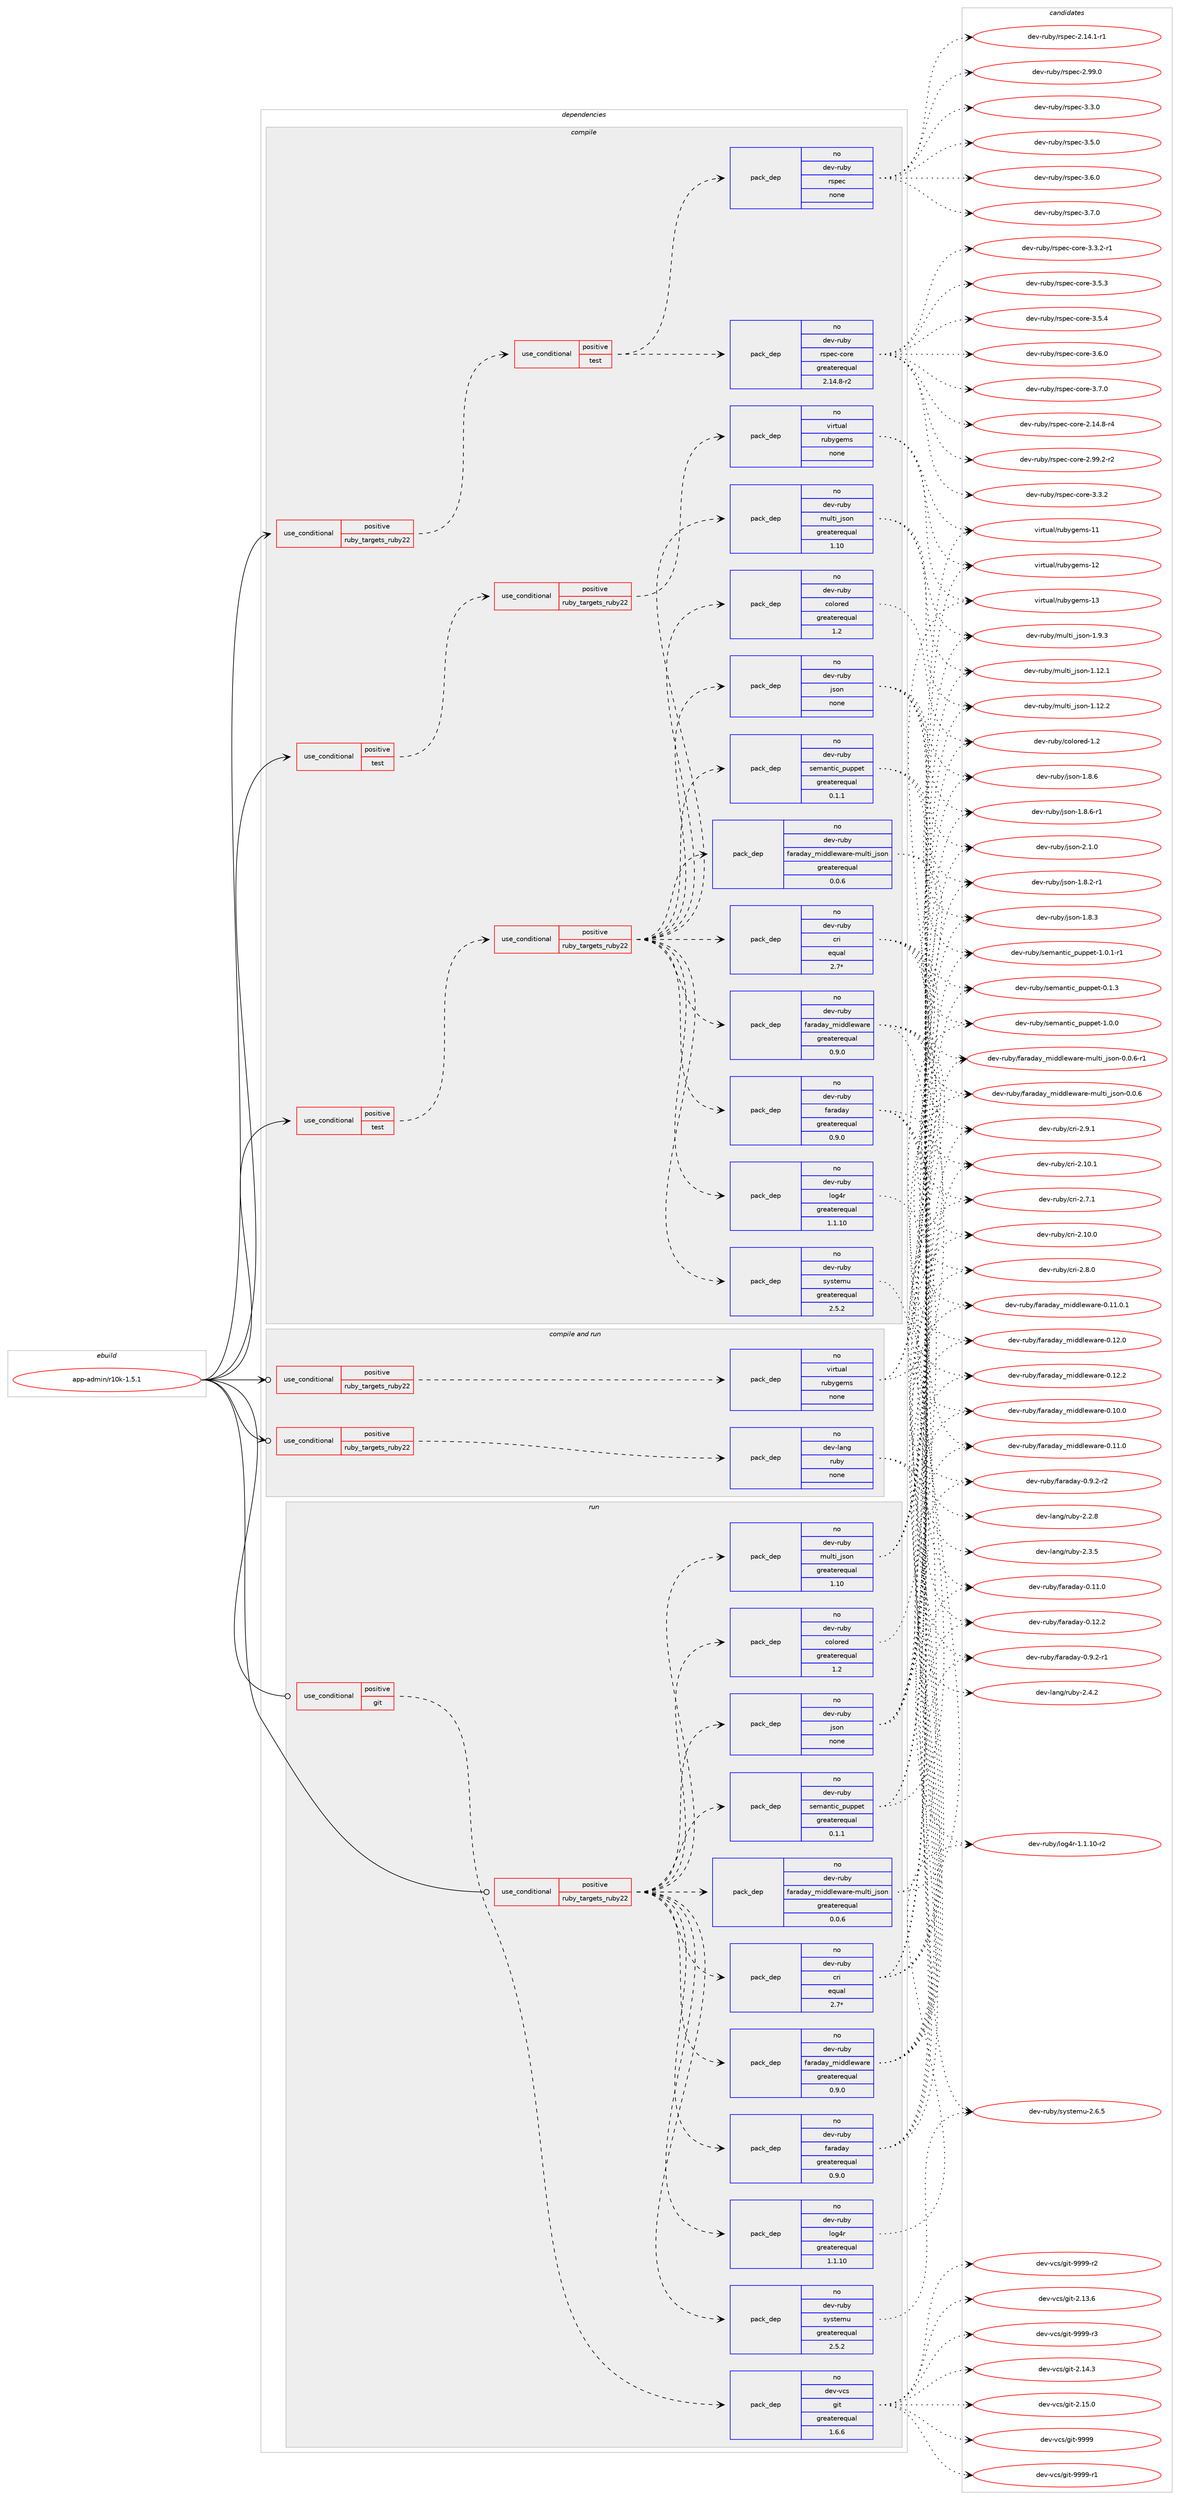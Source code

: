 digraph prolog {

# *************
# Graph options
# *************

newrank=true;
concentrate=true;
compound=true;
graph [rankdir=LR,fontname=Helvetica,fontsize=10,ranksep=1.5];#, ranksep=2.5, nodesep=0.2];
edge  [arrowhead=vee];
node  [fontname=Helvetica,fontsize=10];

# **********
# The ebuild
# **********

subgraph cluster_leftcol {
color=gray;
rank=same;
label=<<i>ebuild</i>>;
id [label="app-admin/r10k-1.5.1", color=red, width=4, href="../app-admin/r10k-1.5.1.svg"];
}

# ****************
# The dependencies
# ****************

subgraph cluster_midcol {
color=gray;
label=<<i>dependencies</i>>;
subgraph cluster_compile {
fillcolor="#eeeeee";
style=filled;
label=<<i>compile</i>>;
subgraph cond1312 {
dependency4980 [label=<<TABLE BORDER="0" CELLBORDER="1" CELLSPACING="0" CELLPADDING="4"><TR><TD ROWSPAN="3" CELLPADDING="10">use_conditional</TD></TR><TR><TD>positive</TD></TR><TR><TD>ruby_targets_ruby22</TD></TR></TABLE>>, shape=none, color=red];
subgraph cond1313 {
dependency4981 [label=<<TABLE BORDER="0" CELLBORDER="1" CELLSPACING="0" CELLPADDING="4"><TR><TD ROWSPAN="3" CELLPADDING="10">use_conditional</TD></TR><TR><TD>positive</TD></TR><TR><TD>test</TD></TR></TABLE>>, shape=none, color=red];
subgraph pack3569 {
dependency4982 [label=<<TABLE BORDER="0" CELLBORDER="1" CELLSPACING="0" CELLPADDING="4" WIDTH="220"><TR><TD ROWSPAN="6" CELLPADDING="30">pack_dep</TD></TR><TR><TD WIDTH="110">no</TD></TR><TR><TD>dev-ruby</TD></TR><TR><TD>rspec</TD></TR><TR><TD>none</TD></TR><TR><TD></TD></TR></TABLE>>, shape=none, color=blue];
}
dependency4981:e -> dependency4982:w [weight=20,style="dashed",arrowhead="vee"];
subgraph pack3570 {
dependency4983 [label=<<TABLE BORDER="0" CELLBORDER="1" CELLSPACING="0" CELLPADDING="4" WIDTH="220"><TR><TD ROWSPAN="6" CELLPADDING="30">pack_dep</TD></TR><TR><TD WIDTH="110">no</TD></TR><TR><TD>dev-ruby</TD></TR><TR><TD>rspec-core</TD></TR><TR><TD>greaterequal</TD></TR><TR><TD>2.14.8-r2</TD></TR></TABLE>>, shape=none, color=blue];
}
dependency4981:e -> dependency4983:w [weight=20,style="dashed",arrowhead="vee"];
}
dependency4980:e -> dependency4981:w [weight=20,style="dashed",arrowhead="vee"];
}
id:e -> dependency4980:w [weight=20,style="solid",arrowhead="vee"];
subgraph cond1314 {
dependency4984 [label=<<TABLE BORDER="0" CELLBORDER="1" CELLSPACING="0" CELLPADDING="4"><TR><TD ROWSPAN="3" CELLPADDING="10">use_conditional</TD></TR><TR><TD>positive</TD></TR><TR><TD>test</TD></TR></TABLE>>, shape=none, color=red];
subgraph cond1315 {
dependency4985 [label=<<TABLE BORDER="0" CELLBORDER="1" CELLSPACING="0" CELLPADDING="4"><TR><TD ROWSPAN="3" CELLPADDING="10">use_conditional</TD></TR><TR><TD>positive</TD></TR><TR><TD>ruby_targets_ruby22</TD></TR></TABLE>>, shape=none, color=red];
subgraph pack3571 {
dependency4986 [label=<<TABLE BORDER="0" CELLBORDER="1" CELLSPACING="0" CELLPADDING="4" WIDTH="220"><TR><TD ROWSPAN="6" CELLPADDING="30">pack_dep</TD></TR><TR><TD WIDTH="110">no</TD></TR><TR><TD>dev-ruby</TD></TR><TR><TD>colored</TD></TR><TR><TD>greaterequal</TD></TR><TR><TD>1.2</TD></TR></TABLE>>, shape=none, color=blue];
}
dependency4985:e -> dependency4986:w [weight=20,style="dashed",arrowhead="vee"];
subgraph pack3572 {
dependency4987 [label=<<TABLE BORDER="0" CELLBORDER="1" CELLSPACING="0" CELLPADDING="4" WIDTH="220"><TR><TD ROWSPAN="6" CELLPADDING="30">pack_dep</TD></TR><TR><TD WIDTH="110">no</TD></TR><TR><TD>dev-ruby</TD></TR><TR><TD>cri</TD></TR><TR><TD>equal</TD></TR><TR><TD>2.7*</TD></TR></TABLE>>, shape=none, color=blue];
}
dependency4985:e -> dependency4987:w [weight=20,style="dashed",arrowhead="vee"];
subgraph pack3573 {
dependency4988 [label=<<TABLE BORDER="0" CELLBORDER="1" CELLSPACING="0" CELLPADDING="4" WIDTH="220"><TR><TD ROWSPAN="6" CELLPADDING="30">pack_dep</TD></TR><TR><TD WIDTH="110">no</TD></TR><TR><TD>dev-ruby</TD></TR><TR><TD>systemu</TD></TR><TR><TD>greaterequal</TD></TR><TR><TD>2.5.2</TD></TR></TABLE>>, shape=none, color=blue];
}
dependency4985:e -> dependency4988:w [weight=20,style="dashed",arrowhead="vee"];
subgraph pack3574 {
dependency4989 [label=<<TABLE BORDER="0" CELLBORDER="1" CELLSPACING="0" CELLPADDING="4" WIDTH="220"><TR><TD ROWSPAN="6" CELLPADDING="30">pack_dep</TD></TR><TR><TD WIDTH="110">no</TD></TR><TR><TD>dev-ruby</TD></TR><TR><TD>log4r</TD></TR><TR><TD>greaterequal</TD></TR><TR><TD>1.1.10</TD></TR></TABLE>>, shape=none, color=blue];
}
dependency4985:e -> dependency4989:w [weight=20,style="dashed",arrowhead="vee"];
subgraph pack3575 {
dependency4990 [label=<<TABLE BORDER="0" CELLBORDER="1" CELLSPACING="0" CELLPADDING="4" WIDTH="220"><TR><TD ROWSPAN="6" CELLPADDING="30">pack_dep</TD></TR><TR><TD WIDTH="110">no</TD></TR><TR><TD>dev-ruby</TD></TR><TR><TD>faraday</TD></TR><TR><TD>greaterequal</TD></TR><TR><TD>0.9.0</TD></TR></TABLE>>, shape=none, color=blue];
}
dependency4985:e -> dependency4990:w [weight=20,style="dashed",arrowhead="vee"];
subgraph pack3576 {
dependency4991 [label=<<TABLE BORDER="0" CELLBORDER="1" CELLSPACING="0" CELLPADDING="4" WIDTH="220"><TR><TD ROWSPAN="6" CELLPADDING="30">pack_dep</TD></TR><TR><TD WIDTH="110">no</TD></TR><TR><TD>dev-ruby</TD></TR><TR><TD>faraday_middleware</TD></TR><TR><TD>greaterequal</TD></TR><TR><TD>0.9.0</TD></TR></TABLE>>, shape=none, color=blue];
}
dependency4985:e -> dependency4991:w [weight=20,style="dashed",arrowhead="vee"];
subgraph pack3577 {
dependency4992 [label=<<TABLE BORDER="0" CELLBORDER="1" CELLSPACING="0" CELLPADDING="4" WIDTH="220"><TR><TD ROWSPAN="6" CELLPADDING="30">pack_dep</TD></TR><TR><TD WIDTH="110">no</TD></TR><TR><TD>dev-ruby</TD></TR><TR><TD>faraday_middleware-multi_json</TD></TR><TR><TD>greaterequal</TD></TR><TR><TD>0.0.6</TD></TR></TABLE>>, shape=none, color=blue];
}
dependency4985:e -> dependency4992:w [weight=20,style="dashed",arrowhead="vee"];
subgraph pack3578 {
dependency4993 [label=<<TABLE BORDER="0" CELLBORDER="1" CELLSPACING="0" CELLPADDING="4" WIDTH="220"><TR><TD ROWSPAN="6" CELLPADDING="30">pack_dep</TD></TR><TR><TD WIDTH="110">no</TD></TR><TR><TD>dev-ruby</TD></TR><TR><TD>multi_json</TD></TR><TR><TD>greaterequal</TD></TR><TR><TD>1.10</TD></TR></TABLE>>, shape=none, color=blue];
}
dependency4985:e -> dependency4993:w [weight=20,style="dashed",arrowhead="vee"];
subgraph pack3579 {
dependency4994 [label=<<TABLE BORDER="0" CELLBORDER="1" CELLSPACING="0" CELLPADDING="4" WIDTH="220"><TR><TD ROWSPAN="6" CELLPADDING="30">pack_dep</TD></TR><TR><TD WIDTH="110">no</TD></TR><TR><TD>dev-ruby</TD></TR><TR><TD>semantic_puppet</TD></TR><TR><TD>greaterequal</TD></TR><TR><TD>0.1.1</TD></TR></TABLE>>, shape=none, color=blue];
}
dependency4985:e -> dependency4994:w [weight=20,style="dashed",arrowhead="vee"];
subgraph pack3580 {
dependency4995 [label=<<TABLE BORDER="0" CELLBORDER="1" CELLSPACING="0" CELLPADDING="4" WIDTH="220"><TR><TD ROWSPAN="6" CELLPADDING="30">pack_dep</TD></TR><TR><TD WIDTH="110">no</TD></TR><TR><TD>dev-ruby</TD></TR><TR><TD>json</TD></TR><TR><TD>none</TD></TR><TR><TD></TD></TR></TABLE>>, shape=none, color=blue];
}
dependency4985:e -> dependency4995:w [weight=20,style="dashed",arrowhead="vee"];
}
dependency4984:e -> dependency4985:w [weight=20,style="dashed",arrowhead="vee"];
}
id:e -> dependency4984:w [weight=20,style="solid",arrowhead="vee"];
subgraph cond1316 {
dependency4996 [label=<<TABLE BORDER="0" CELLBORDER="1" CELLSPACING="0" CELLPADDING="4"><TR><TD ROWSPAN="3" CELLPADDING="10">use_conditional</TD></TR><TR><TD>positive</TD></TR><TR><TD>test</TD></TR></TABLE>>, shape=none, color=red];
subgraph cond1317 {
dependency4997 [label=<<TABLE BORDER="0" CELLBORDER="1" CELLSPACING="0" CELLPADDING="4"><TR><TD ROWSPAN="3" CELLPADDING="10">use_conditional</TD></TR><TR><TD>positive</TD></TR><TR><TD>ruby_targets_ruby22</TD></TR></TABLE>>, shape=none, color=red];
subgraph pack3581 {
dependency4998 [label=<<TABLE BORDER="0" CELLBORDER="1" CELLSPACING="0" CELLPADDING="4" WIDTH="220"><TR><TD ROWSPAN="6" CELLPADDING="30">pack_dep</TD></TR><TR><TD WIDTH="110">no</TD></TR><TR><TD>virtual</TD></TR><TR><TD>rubygems</TD></TR><TR><TD>none</TD></TR><TR><TD></TD></TR></TABLE>>, shape=none, color=blue];
}
dependency4997:e -> dependency4998:w [weight=20,style="dashed",arrowhead="vee"];
}
dependency4996:e -> dependency4997:w [weight=20,style="dashed",arrowhead="vee"];
}
id:e -> dependency4996:w [weight=20,style="solid",arrowhead="vee"];
}
subgraph cluster_compileandrun {
fillcolor="#eeeeee";
style=filled;
label=<<i>compile and run</i>>;
subgraph cond1318 {
dependency4999 [label=<<TABLE BORDER="0" CELLBORDER="1" CELLSPACING="0" CELLPADDING="4"><TR><TD ROWSPAN="3" CELLPADDING="10">use_conditional</TD></TR><TR><TD>positive</TD></TR><TR><TD>ruby_targets_ruby22</TD></TR></TABLE>>, shape=none, color=red];
subgraph pack3582 {
dependency5000 [label=<<TABLE BORDER="0" CELLBORDER="1" CELLSPACING="0" CELLPADDING="4" WIDTH="220"><TR><TD ROWSPAN="6" CELLPADDING="30">pack_dep</TD></TR><TR><TD WIDTH="110">no</TD></TR><TR><TD>dev-lang</TD></TR><TR><TD>ruby</TD></TR><TR><TD>none</TD></TR><TR><TD></TD></TR></TABLE>>, shape=none, color=blue];
}
dependency4999:e -> dependency5000:w [weight=20,style="dashed",arrowhead="vee"];
}
id:e -> dependency4999:w [weight=20,style="solid",arrowhead="odotvee"];
subgraph cond1319 {
dependency5001 [label=<<TABLE BORDER="0" CELLBORDER="1" CELLSPACING="0" CELLPADDING="4"><TR><TD ROWSPAN="3" CELLPADDING="10">use_conditional</TD></TR><TR><TD>positive</TD></TR><TR><TD>ruby_targets_ruby22</TD></TR></TABLE>>, shape=none, color=red];
subgraph pack3583 {
dependency5002 [label=<<TABLE BORDER="0" CELLBORDER="1" CELLSPACING="0" CELLPADDING="4" WIDTH="220"><TR><TD ROWSPAN="6" CELLPADDING="30">pack_dep</TD></TR><TR><TD WIDTH="110">no</TD></TR><TR><TD>virtual</TD></TR><TR><TD>rubygems</TD></TR><TR><TD>none</TD></TR><TR><TD></TD></TR></TABLE>>, shape=none, color=blue];
}
dependency5001:e -> dependency5002:w [weight=20,style="dashed",arrowhead="vee"];
}
id:e -> dependency5001:w [weight=20,style="solid",arrowhead="odotvee"];
}
subgraph cluster_run {
fillcolor="#eeeeee";
style=filled;
label=<<i>run</i>>;
subgraph cond1320 {
dependency5003 [label=<<TABLE BORDER="0" CELLBORDER="1" CELLSPACING="0" CELLPADDING="4"><TR><TD ROWSPAN="3" CELLPADDING="10">use_conditional</TD></TR><TR><TD>positive</TD></TR><TR><TD>git</TD></TR></TABLE>>, shape=none, color=red];
subgraph pack3584 {
dependency5004 [label=<<TABLE BORDER="0" CELLBORDER="1" CELLSPACING="0" CELLPADDING="4" WIDTH="220"><TR><TD ROWSPAN="6" CELLPADDING="30">pack_dep</TD></TR><TR><TD WIDTH="110">no</TD></TR><TR><TD>dev-vcs</TD></TR><TR><TD>git</TD></TR><TR><TD>greaterequal</TD></TR><TR><TD>1.6.6</TD></TR></TABLE>>, shape=none, color=blue];
}
dependency5003:e -> dependency5004:w [weight=20,style="dashed",arrowhead="vee"];
}
id:e -> dependency5003:w [weight=20,style="solid",arrowhead="odot"];
subgraph cond1321 {
dependency5005 [label=<<TABLE BORDER="0" CELLBORDER="1" CELLSPACING="0" CELLPADDING="4"><TR><TD ROWSPAN="3" CELLPADDING="10">use_conditional</TD></TR><TR><TD>positive</TD></TR><TR><TD>ruby_targets_ruby22</TD></TR></TABLE>>, shape=none, color=red];
subgraph pack3585 {
dependency5006 [label=<<TABLE BORDER="0" CELLBORDER="1" CELLSPACING="0" CELLPADDING="4" WIDTH="220"><TR><TD ROWSPAN="6" CELLPADDING="30">pack_dep</TD></TR><TR><TD WIDTH="110">no</TD></TR><TR><TD>dev-ruby</TD></TR><TR><TD>colored</TD></TR><TR><TD>greaterequal</TD></TR><TR><TD>1.2</TD></TR></TABLE>>, shape=none, color=blue];
}
dependency5005:e -> dependency5006:w [weight=20,style="dashed",arrowhead="vee"];
subgraph pack3586 {
dependency5007 [label=<<TABLE BORDER="0" CELLBORDER="1" CELLSPACING="0" CELLPADDING="4" WIDTH="220"><TR><TD ROWSPAN="6" CELLPADDING="30">pack_dep</TD></TR><TR><TD WIDTH="110">no</TD></TR><TR><TD>dev-ruby</TD></TR><TR><TD>cri</TD></TR><TR><TD>equal</TD></TR><TR><TD>2.7*</TD></TR></TABLE>>, shape=none, color=blue];
}
dependency5005:e -> dependency5007:w [weight=20,style="dashed",arrowhead="vee"];
subgraph pack3587 {
dependency5008 [label=<<TABLE BORDER="0" CELLBORDER="1" CELLSPACING="0" CELLPADDING="4" WIDTH="220"><TR><TD ROWSPAN="6" CELLPADDING="30">pack_dep</TD></TR><TR><TD WIDTH="110">no</TD></TR><TR><TD>dev-ruby</TD></TR><TR><TD>systemu</TD></TR><TR><TD>greaterequal</TD></TR><TR><TD>2.5.2</TD></TR></TABLE>>, shape=none, color=blue];
}
dependency5005:e -> dependency5008:w [weight=20,style="dashed",arrowhead="vee"];
subgraph pack3588 {
dependency5009 [label=<<TABLE BORDER="0" CELLBORDER="1" CELLSPACING="0" CELLPADDING="4" WIDTH="220"><TR><TD ROWSPAN="6" CELLPADDING="30">pack_dep</TD></TR><TR><TD WIDTH="110">no</TD></TR><TR><TD>dev-ruby</TD></TR><TR><TD>log4r</TD></TR><TR><TD>greaterequal</TD></TR><TR><TD>1.1.10</TD></TR></TABLE>>, shape=none, color=blue];
}
dependency5005:e -> dependency5009:w [weight=20,style="dashed",arrowhead="vee"];
subgraph pack3589 {
dependency5010 [label=<<TABLE BORDER="0" CELLBORDER="1" CELLSPACING="0" CELLPADDING="4" WIDTH="220"><TR><TD ROWSPAN="6" CELLPADDING="30">pack_dep</TD></TR><TR><TD WIDTH="110">no</TD></TR><TR><TD>dev-ruby</TD></TR><TR><TD>faraday</TD></TR><TR><TD>greaterequal</TD></TR><TR><TD>0.9.0</TD></TR></TABLE>>, shape=none, color=blue];
}
dependency5005:e -> dependency5010:w [weight=20,style="dashed",arrowhead="vee"];
subgraph pack3590 {
dependency5011 [label=<<TABLE BORDER="0" CELLBORDER="1" CELLSPACING="0" CELLPADDING="4" WIDTH="220"><TR><TD ROWSPAN="6" CELLPADDING="30">pack_dep</TD></TR><TR><TD WIDTH="110">no</TD></TR><TR><TD>dev-ruby</TD></TR><TR><TD>faraday_middleware</TD></TR><TR><TD>greaterequal</TD></TR><TR><TD>0.9.0</TD></TR></TABLE>>, shape=none, color=blue];
}
dependency5005:e -> dependency5011:w [weight=20,style="dashed",arrowhead="vee"];
subgraph pack3591 {
dependency5012 [label=<<TABLE BORDER="0" CELLBORDER="1" CELLSPACING="0" CELLPADDING="4" WIDTH="220"><TR><TD ROWSPAN="6" CELLPADDING="30">pack_dep</TD></TR><TR><TD WIDTH="110">no</TD></TR><TR><TD>dev-ruby</TD></TR><TR><TD>faraday_middleware-multi_json</TD></TR><TR><TD>greaterequal</TD></TR><TR><TD>0.0.6</TD></TR></TABLE>>, shape=none, color=blue];
}
dependency5005:e -> dependency5012:w [weight=20,style="dashed",arrowhead="vee"];
subgraph pack3592 {
dependency5013 [label=<<TABLE BORDER="0" CELLBORDER="1" CELLSPACING="0" CELLPADDING="4" WIDTH="220"><TR><TD ROWSPAN="6" CELLPADDING="30">pack_dep</TD></TR><TR><TD WIDTH="110">no</TD></TR><TR><TD>dev-ruby</TD></TR><TR><TD>multi_json</TD></TR><TR><TD>greaterequal</TD></TR><TR><TD>1.10</TD></TR></TABLE>>, shape=none, color=blue];
}
dependency5005:e -> dependency5013:w [weight=20,style="dashed",arrowhead="vee"];
subgraph pack3593 {
dependency5014 [label=<<TABLE BORDER="0" CELLBORDER="1" CELLSPACING="0" CELLPADDING="4" WIDTH="220"><TR><TD ROWSPAN="6" CELLPADDING="30">pack_dep</TD></TR><TR><TD WIDTH="110">no</TD></TR><TR><TD>dev-ruby</TD></TR><TR><TD>semantic_puppet</TD></TR><TR><TD>greaterequal</TD></TR><TR><TD>0.1.1</TD></TR></TABLE>>, shape=none, color=blue];
}
dependency5005:e -> dependency5014:w [weight=20,style="dashed",arrowhead="vee"];
subgraph pack3594 {
dependency5015 [label=<<TABLE BORDER="0" CELLBORDER="1" CELLSPACING="0" CELLPADDING="4" WIDTH="220"><TR><TD ROWSPAN="6" CELLPADDING="30">pack_dep</TD></TR><TR><TD WIDTH="110">no</TD></TR><TR><TD>dev-ruby</TD></TR><TR><TD>json</TD></TR><TR><TD>none</TD></TR><TR><TD></TD></TR></TABLE>>, shape=none, color=blue];
}
dependency5005:e -> dependency5015:w [weight=20,style="dashed",arrowhead="vee"];
}
id:e -> dependency5005:w [weight=20,style="solid",arrowhead="odot"];
}
}

# **************
# The candidates
# **************

subgraph cluster_choices {
rank=same;
color=gray;
label=<<i>candidates</i>>;

subgraph choice3569 {
color=black;
nodesep=1;
choice10010111845114117981214711411511210199455046495246494511449 [label="dev-ruby/rspec-2.14.1-r1", color=red, width=4,href="../dev-ruby/rspec-2.14.1-r1.svg"];
choice1001011184511411798121471141151121019945504657574648 [label="dev-ruby/rspec-2.99.0", color=red, width=4,href="../dev-ruby/rspec-2.99.0.svg"];
choice10010111845114117981214711411511210199455146514648 [label="dev-ruby/rspec-3.3.0", color=red, width=4,href="../dev-ruby/rspec-3.3.0.svg"];
choice10010111845114117981214711411511210199455146534648 [label="dev-ruby/rspec-3.5.0", color=red, width=4,href="../dev-ruby/rspec-3.5.0.svg"];
choice10010111845114117981214711411511210199455146544648 [label="dev-ruby/rspec-3.6.0", color=red, width=4,href="../dev-ruby/rspec-3.6.0.svg"];
choice10010111845114117981214711411511210199455146554648 [label="dev-ruby/rspec-3.7.0", color=red, width=4,href="../dev-ruby/rspec-3.7.0.svg"];
dependency4982:e -> choice10010111845114117981214711411511210199455046495246494511449:w [style=dotted,weight="100"];
dependency4982:e -> choice1001011184511411798121471141151121019945504657574648:w [style=dotted,weight="100"];
dependency4982:e -> choice10010111845114117981214711411511210199455146514648:w [style=dotted,weight="100"];
dependency4982:e -> choice10010111845114117981214711411511210199455146534648:w [style=dotted,weight="100"];
dependency4982:e -> choice10010111845114117981214711411511210199455146544648:w [style=dotted,weight="100"];
dependency4982:e -> choice10010111845114117981214711411511210199455146554648:w [style=dotted,weight="100"];
}
subgraph choice3570 {
color=black;
nodesep=1;
choice100101118451141179812147114115112101994599111114101455046495246564511452 [label="dev-ruby/rspec-core-2.14.8-r4", color=red, width=4,href="../dev-ruby/rspec-core-2.14.8-r4.svg"];
choice100101118451141179812147114115112101994599111114101455046575746504511450 [label="dev-ruby/rspec-core-2.99.2-r2", color=red, width=4,href="../dev-ruby/rspec-core-2.99.2-r2.svg"];
choice100101118451141179812147114115112101994599111114101455146514650 [label="dev-ruby/rspec-core-3.3.2", color=red, width=4,href="../dev-ruby/rspec-core-3.3.2.svg"];
choice1001011184511411798121471141151121019945991111141014551465146504511449 [label="dev-ruby/rspec-core-3.3.2-r1", color=red, width=4,href="../dev-ruby/rspec-core-3.3.2-r1.svg"];
choice100101118451141179812147114115112101994599111114101455146534651 [label="dev-ruby/rspec-core-3.5.3", color=red, width=4,href="../dev-ruby/rspec-core-3.5.3.svg"];
choice100101118451141179812147114115112101994599111114101455146534652 [label="dev-ruby/rspec-core-3.5.4", color=red, width=4,href="../dev-ruby/rspec-core-3.5.4.svg"];
choice100101118451141179812147114115112101994599111114101455146544648 [label="dev-ruby/rspec-core-3.6.0", color=red, width=4,href="../dev-ruby/rspec-core-3.6.0.svg"];
choice100101118451141179812147114115112101994599111114101455146554648 [label="dev-ruby/rspec-core-3.7.0", color=red, width=4,href="../dev-ruby/rspec-core-3.7.0.svg"];
dependency4983:e -> choice100101118451141179812147114115112101994599111114101455046495246564511452:w [style=dotted,weight="100"];
dependency4983:e -> choice100101118451141179812147114115112101994599111114101455046575746504511450:w [style=dotted,weight="100"];
dependency4983:e -> choice100101118451141179812147114115112101994599111114101455146514650:w [style=dotted,weight="100"];
dependency4983:e -> choice1001011184511411798121471141151121019945991111141014551465146504511449:w [style=dotted,weight="100"];
dependency4983:e -> choice100101118451141179812147114115112101994599111114101455146534651:w [style=dotted,weight="100"];
dependency4983:e -> choice100101118451141179812147114115112101994599111114101455146534652:w [style=dotted,weight="100"];
dependency4983:e -> choice100101118451141179812147114115112101994599111114101455146544648:w [style=dotted,weight="100"];
dependency4983:e -> choice100101118451141179812147114115112101994599111114101455146554648:w [style=dotted,weight="100"];
}
subgraph choice3571 {
color=black;
nodesep=1;
choice1001011184511411798121479911110811111410110045494650 [label="dev-ruby/colored-1.2", color=red, width=4,href="../dev-ruby/colored-1.2.svg"];
dependency4986:e -> choice1001011184511411798121479911110811111410110045494650:w [style=dotted,weight="100"];
}
subgraph choice3572 {
color=black;
nodesep=1;
choice1001011184511411798121479911410545504649484648 [label="dev-ruby/cri-2.10.0", color=red, width=4,href="../dev-ruby/cri-2.10.0.svg"];
choice1001011184511411798121479911410545504649484649 [label="dev-ruby/cri-2.10.1", color=red, width=4,href="../dev-ruby/cri-2.10.1.svg"];
choice10010111845114117981214799114105455046554649 [label="dev-ruby/cri-2.7.1", color=red, width=4,href="../dev-ruby/cri-2.7.1.svg"];
choice10010111845114117981214799114105455046564648 [label="dev-ruby/cri-2.8.0", color=red, width=4,href="../dev-ruby/cri-2.8.0.svg"];
choice10010111845114117981214799114105455046574649 [label="dev-ruby/cri-2.9.1", color=red, width=4,href="../dev-ruby/cri-2.9.1.svg"];
dependency4987:e -> choice1001011184511411798121479911410545504649484648:w [style=dotted,weight="100"];
dependency4987:e -> choice1001011184511411798121479911410545504649484649:w [style=dotted,weight="100"];
dependency4987:e -> choice10010111845114117981214799114105455046554649:w [style=dotted,weight="100"];
dependency4987:e -> choice10010111845114117981214799114105455046564648:w [style=dotted,weight="100"];
dependency4987:e -> choice10010111845114117981214799114105455046574649:w [style=dotted,weight="100"];
}
subgraph choice3573 {
color=black;
nodesep=1;
choice100101118451141179812147115121115116101109117455046544653 [label="dev-ruby/systemu-2.6.5", color=red, width=4,href="../dev-ruby/systemu-2.6.5.svg"];
dependency4988:e -> choice100101118451141179812147115121115116101109117455046544653:w [style=dotted,weight="100"];
}
subgraph choice3574 {
color=black;
nodesep=1;
choice10010111845114117981214710811110352114454946494649484511450 [label="dev-ruby/log4r-1.1.10-r2", color=red, width=4,href="../dev-ruby/log4r-1.1.10-r2.svg"];
dependency4989:e -> choice10010111845114117981214710811110352114454946494649484511450:w [style=dotted,weight="100"];
}
subgraph choice3575 {
color=black;
nodesep=1;
choice10010111845114117981214710297114971009712145484649494648 [label="dev-ruby/faraday-0.11.0", color=red, width=4,href="../dev-ruby/faraday-0.11.0.svg"];
choice10010111845114117981214710297114971009712145484649504650 [label="dev-ruby/faraday-0.12.2", color=red, width=4,href="../dev-ruby/faraday-0.12.2.svg"];
choice1001011184511411798121471029711497100971214548465746504511449 [label="dev-ruby/faraday-0.9.2-r1", color=red, width=4,href="../dev-ruby/faraday-0.9.2-r1.svg"];
choice1001011184511411798121471029711497100971214548465746504511450 [label="dev-ruby/faraday-0.9.2-r2", color=red, width=4,href="../dev-ruby/faraday-0.9.2-r2.svg"];
dependency4990:e -> choice10010111845114117981214710297114971009712145484649494648:w [style=dotted,weight="100"];
dependency4990:e -> choice10010111845114117981214710297114971009712145484649504650:w [style=dotted,weight="100"];
dependency4990:e -> choice1001011184511411798121471029711497100971214548465746504511449:w [style=dotted,weight="100"];
dependency4990:e -> choice1001011184511411798121471029711497100971214548465746504511450:w [style=dotted,weight="100"];
}
subgraph choice3576 {
color=black;
nodesep=1;
choice100101118451141179812147102971149710097121951091051001001081011199711410145484649484648 [label="dev-ruby/faraday_middleware-0.10.0", color=red, width=4,href="../dev-ruby/faraday_middleware-0.10.0.svg"];
choice100101118451141179812147102971149710097121951091051001001081011199711410145484649494648 [label="dev-ruby/faraday_middleware-0.11.0", color=red, width=4,href="../dev-ruby/faraday_middleware-0.11.0.svg"];
choice1001011184511411798121471029711497100971219510910510010010810111997114101454846494946484649 [label="dev-ruby/faraday_middleware-0.11.0.1", color=red, width=4,href="../dev-ruby/faraday_middleware-0.11.0.1.svg"];
choice100101118451141179812147102971149710097121951091051001001081011199711410145484649504648 [label="dev-ruby/faraday_middleware-0.12.0", color=red, width=4,href="../dev-ruby/faraday_middleware-0.12.0.svg"];
choice100101118451141179812147102971149710097121951091051001001081011199711410145484649504650 [label="dev-ruby/faraday_middleware-0.12.2", color=red, width=4,href="../dev-ruby/faraday_middleware-0.12.2.svg"];
dependency4991:e -> choice100101118451141179812147102971149710097121951091051001001081011199711410145484649484648:w [style=dotted,weight="100"];
dependency4991:e -> choice100101118451141179812147102971149710097121951091051001001081011199711410145484649494648:w [style=dotted,weight="100"];
dependency4991:e -> choice1001011184511411798121471029711497100971219510910510010010810111997114101454846494946484649:w [style=dotted,weight="100"];
dependency4991:e -> choice100101118451141179812147102971149710097121951091051001001081011199711410145484649504648:w [style=dotted,weight="100"];
dependency4991:e -> choice100101118451141179812147102971149710097121951091051001001081011199711410145484649504650:w [style=dotted,weight="100"];
}
subgraph choice3577 {
color=black;
nodesep=1;
choice10010111845114117981214710297114971009712195109105100100108101119971141014510911710811610595106115111110454846484654 [label="dev-ruby/faraday_middleware-multi_json-0.0.6", color=red, width=4,href="../dev-ruby/faraday_middleware-multi_json-0.0.6.svg"];
choice100101118451141179812147102971149710097121951091051001001081011199711410145109117108116105951061151111104548464846544511449 [label="dev-ruby/faraday_middleware-multi_json-0.0.6-r1", color=red, width=4,href="../dev-ruby/faraday_middleware-multi_json-0.0.6-r1.svg"];
dependency4992:e -> choice10010111845114117981214710297114971009712195109105100100108101119971141014510911710811610595106115111110454846484654:w [style=dotted,weight="100"];
dependency4992:e -> choice100101118451141179812147102971149710097121951091051001001081011199711410145109117108116105951061151111104548464846544511449:w [style=dotted,weight="100"];
}
subgraph choice3578 {
color=black;
nodesep=1;
choice1001011184511411798121471091171081161059510611511111045494649504649 [label="dev-ruby/multi_json-1.12.1", color=red, width=4,href="../dev-ruby/multi_json-1.12.1.svg"];
choice1001011184511411798121471091171081161059510611511111045494649504650 [label="dev-ruby/multi_json-1.12.2", color=red, width=4,href="../dev-ruby/multi_json-1.12.2.svg"];
choice10010111845114117981214710911710811610595106115111110454946574651 [label="dev-ruby/multi_json-1.9.3", color=red, width=4,href="../dev-ruby/multi_json-1.9.3.svg"];
dependency4993:e -> choice1001011184511411798121471091171081161059510611511111045494649504649:w [style=dotted,weight="100"];
dependency4993:e -> choice1001011184511411798121471091171081161059510611511111045494649504650:w [style=dotted,weight="100"];
dependency4993:e -> choice10010111845114117981214710911710811610595106115111110454946574651:w [style=dotted,weight="100"];
}
subgraph choice3579 {
color=black;
nodesep=1;
choice100101118451141179812147115101109971101161059995112117112112101116454846494651 [label="dev-ruby/semantic_puppet-0.1.3", color=red, width=4,href="../dev-ruby/semantic_puppet-0.1.3.svg"];
choice100101118451141179812147115101109971101161059995112117112112101116454946484648 [label="dev-ruby/semantic_puppet-1.0.0", color=red, width=4,href="../dev-ruby/semantic_puppet-1.0.0.svg"];
choice1001011184511411798121471151011099711011610599951121171121121011164549464846494511449 [label="dev-ruby/semantic_puppet-1.0.1-r1", color=red, width=4,href="../dev-ruby/semantic_puppet-1.0.1-r1.svg"];
dependency4994:e -> choice100101118451141179812147115101109971101161059995112117112112101116454846494651:w [style=dotted,weight="100"];
dependency4994:e -> choice100101118451141179812147115101109971101161059995112117112112101116454946484648:w [style=dotted,weight="100"];
dependency4994:e -> choice1001011184511411798121471151011099711011610599951121171121121011164549464846494511449:w [style=dotted,weight="100"];
}
subgraph choice3580 {
color=black;
nodesep=1;
choice1001011184511411798121471061151111104549465646504511449 [label="dev-ruby/json-1.8.2-r1", color=red, width=4,href="../dev-ruby/json-1.8.2-r1.svg"];
choice100101118451141179812147106115111110454946564651 [label="dev-ruby/json-1.8.3", color=red, width=4,href="../dev-ruby/json-1.8.3.svg"];
choice100101118451141179812147106115111110454946564654 [label="dev-ruby/json-1.8.6", color=red, width=4,href="../dev-ruby/json-1.8.6.svg"];
choice1001011184511411798121471061151111104549465646544511449 [label="dev-ruby/json-1.8.6-r1", color=red, width=4,href="../dev-ruby/json-1.8.6-r1.svg"];
choice100101118451141179812147106115111110455046494648 [label="dev-ruby/json-2.1.0", color=red, width=4,href="../dev-ruby/json-2.1.0.svg"];
dependency4995:e -> choice1001011184511411798121471061151111104549465646504511449:w [style=dotted,weight="100"];
dependency4995:e -> choice100101118451141179812147106115111110454946564651:w [style=dotted,weight="100"];
dependency4995:e -> choice100101118451141179812147106115111110454946564654:w [style=dotted,weight="100"];
dependency4995:e -> choice1001011184511411798121471061151111104549465646544511449:w [style=dotted,weight="100"];
dependency4995:e -> choice100101118451141179812147106115111110455046494648:w [style=dotted,weight="100"];
}
subgraph choice3581 {
color=black;
nodesep=1;
choice118105114116117971084711411798121103101109115454949 [label="virtual/rubygems-11", color=red, width=4,href="../virtual/rubygems-11.svg"];
choice118105114116117971084711411798121103101109115454950 [label="virtual/rubygems-12", color=red, width=4,href="../virtual/rubygems-12.svg"];
choice118105114116117971084711411798121103101109115454951 [label="virtual/rubygems-13", color=red, width=4,href="../virtual/rubygems-13.svg"];
dependency4998:e -> choice118105114116117971084711411798121103101109115454949:w [style=dotted,weight="100"];
dependency4998:e -> choice118105114116117971084711411798121103101109115454950:w [style=dotted,weight="100"];
dependency4998:e -> choice118105114116117971084711411798121103101109115454951:w [style=dotted,weight="100"];
}
subgraph choice3582 {
color=black;
nodesep=1;
choice10010111845108971101034711411798121455046504656 [label="dev-lang/ruby-2.2.8", color=red, width=4,href="../dev-lang/ruby-2.2.8.svg"];
choice10010111845108971101034711411798121455046514653 [label="dev-lang/ruby-2.3.5", color=red, width=4,href="../dev-lang/ruby-2.3.5.svg"];
choice10010111845108971101034711411798121455046524650 [label="dev-lang/ruby-2.4.2", color=red, width=4,href="../dev-lang/ruby-2.4.2.svg"];
dependency5000:e -> choice10010111845108971101034711411798121455046504656:w [style=dotted,weight="100"];
dependency5000:e -> choice10010111845108971101034711411798121455046514653:w [style=dotted,weight="100"];
dependency5000:e -> choice10010111845108971101034711411798121455046524650:w [style=dotted,weight="100"];
}
subgraph choice3583 {
color=black;
nodesep=1;
choice118105114116117971084711411798121103101109115454949 [label="virtual/rubygems-11", color=red, width=4,href="../virtual/rubygems-11.svg"];
choice118105114116117971084711411798121103101109115454950 [label="virtual/rubygems-12", color=red, width=4,href="../virtual/rubygems-12.svg"];
choice118105114116117971084711411798121103101109115454951 [label="virtual/rubygems-13", color=red, width=4,href="../virtual/rubygems-13.svg"];
dependency5002:e -> choice118105114116117971084711411798121103101109115454949:w [style=dotted,weight="100"];
dependency5002:e -> choice118105114116117971084711411798121103101109115454950:w [style=dotted,weight="100"];
dependency5002:e -> choice118105114116117971084711411798121103101109115454951:w [style=dotted,weight="100"];
}
subgraph choice3584 {
color=black;
nodesep=1;
choice10010111845118991154710310511645504649514654 [label="dev-vcs/git-2.13.6", color=red, width=4,href="../dev-vcs/git-2.13.6.svg"];
choice10010111845118991154710310511645504649524651 [label="dev-vcs/git-2.14.3", color=red, width=4,href="../dev-vcs/git-2.14.3.svg"];
choice10010111845118991154710310511645504649534648 [label="dev-vcs/git-2.15.0", color=red, width=4,href="../dev-vcs/git-2.15.0.svg"];
choice1001011184511899115471031051164557575757 [label="dev-vcs/git-9999", color=red, width=4,href="../dev-vcs/git-9999.svg"];
choice10010111845118991154710310511645575757574511449 [label="dev-vcs/git-9999-r1", color=red, width=4,href="../dev-vcs/git-9999-r1.svg"];
choice10010111845118991154710310511645575757574511450 [label="dev-vcs/git-9999-r2", color=red, width=4,href="../dev-vcs/git-9999-r2.svg"];
choice10010111845118991154710310511645575757574511451 [label="dev-vcs/git-9999-r3", color=red, width=4,href="../dev-vcs/git-9999-r3.svg"];
dependency5004:e -> choice10010111845118991154710310511645504649514654:w [style=dotted,weight="100"];
dependency5004:e -> choice10010111845118991154710310511645504649524651:w [style=dotted,weight="100"];
dependency5004:e -> choice10010111845118991154710310511645504649534648:w [style=dotted,weight="100"];
dependency5004:e -> choice1001011184511899115471031051164557575757:w [style=dotted,weight="100"];
dependency5004:e -> choice10010111845118991154710310511645575757574511449:w [style=dotted,weight="100"];
dependency5004:e -> choice10010111845118991154710310511645575757574511450:w [style=dotted,weight="100"];
dependency5004:e -> choice10010111845118991154710310511645575757574511451:w [style=dotted,weight="100"];
}
subgraph choice3585 {
color=black;
nodesep=1;
choice1001011184511411798121479911110811111410110045494650 [label="dev-ruby/colored-1.2", color=red, width=4,href="../dev-ruby/colored-1.2.svg"];
dependency5006:e -> choice1001011184511411798121479911110811111410110045494650:w [style=dotted,weight="100"];
}
subgraph choice3586 {
color=black;
nodesep=1;
choice1001011184511411798121479911410545504649484648 [label="dev-ruby/cri-2.10.0", color=red, width=4,href="../dev-ruby/cri-2.10.0.svg"];
choice1001011184511411798121479911410545504649484649 [label="dev-ruby/cri-2.10.1", color=red, width=4,href="../dev-ruby/cri-2.10.1.svg"];
choice10010111845114117981214799114105455046554649 [label="dev-ruby/cri-2.7.1", color=red, width=4,href="../dev-ruby/cri-2.7.1.svg"];
choice10010111845114117981214799114105455046564648 [label="dev-ruby/cri-2.8.0", color=red, width=4,href="../dev-ruby/cri-2.8.0.svg"];
choice10010111845114117981214799114105455046574649 [label="dev-ruby/cri-2.9.1", color=red, width=4,href="../dev-ruby/cri-2.9.1.svg"];
dependency5007:e -> choice1001011184511411798121479911410545504649484648:w [style=dotted,weight="100"];
dependency5007:e -> choice1001011184511411798121479911410545504649484649:w [style=dotted,weight="100"];
dependency5007:e -> choice10010111845114117981214799114105455046554649:w [style=dotted,weight="100"];
dependency5007:e -> choice10010111845114117981214799114105455046564648:w [style=dotted,weight="100"];
dependency5007:e -> choice10010111845114117981214799114105455046574649:w [style=dotted,weight="100"];
}
subgraph choice3587 {
color=black;
nodesep=1;
choice100101118451141179812147115121115116101109117455046544653 [label="dev-ruby/systemu-2.6.5", color=red, width=4,href="../dev-ruby/systemu-2.6.5.svg"];
dependency5008:e -> choice100101118451141179812147115121115116101109117455046544653:w [style=dotted,weight="100"];
}
subgraph choice3588 {
color=black;
nodesep=1;
choice10010111845114117981214710811110352114454946494649484511450 [label="dev-ruby/log4r-1.1.10-r2", color=red, width=4,href="../dev-ruby/log4r-1.1.10-r2.svg"];
dependency5009:e -> choice10010111845114117981214710811110352114454946494649484511450:w [style=dotted,weight="100"];
}
subgraph choice3589 {
color=black;
nodesep=1;
choice10010111845114117981214710297114971009712145484649494648 [label="dev-ruby/faraday-0.11.0", color=red, width=4,href="../dev-ruby/faraday-0.11.0.svg"];
choice10010111845114117981214710297114971009712145484649504650 [label="dev-ruby/faraday-0.12.2", color=red, width=4,href="../dev-ruby/faraday-0.12.2.svg"];
choice1001011184511411798121471029711497100971214548465746504511449 [label="dev-ruby/faraday-0.9.2-r1", color=red, width=4,href="../dev-ruby/faraday-0.9.2-r1.svg"];
choice1001011184511411798121471029711497100971214548465746504511450 [label="dev-ruby/faraday-0.9.2-r2", color=red, width=4,href="../dev-ruby/faraday-0.9.2-r2.svg"];
dependency5010:e -> choice10010111845114117981214710297114971009712145484649494648:w [style=dotted,weight="100"];
dependency5010:e -> choice10010111845114117981214710297114971009712145484649504650:w [style=dotted,weight="100"];
dependency5010:e -> choice1001011184511411798121471029711497100971214548465746504511449:w [style=dotted,weight="100"];
dependency5010:e -> choice1001011184511411798121471029711497100971214548465746504511450:w [style=dotted,weight="100"];
}
subgraph choice3590 {
color=black;
nodesep=1;
choice100101118451141179812147102971149710097121951091051001001081011199711410145484649484648 [label="dev-ruby/faraday_middleware-0.10.0", color=red, width=4,href="../dev-ruby/faraday_middleware-0.10.0.svg"];
choice100101118451141179812147102971149710097121951091051001001081011199711410145484649494648 [label="dev-ruby/faraday_middleware-0.11.0", color=red, width=4,href="../dev-ruby/faraday_middleware-0.11.0.svg"];
choice1001011184511411798121471029711497100971219510910510010010810111997114101454846494946484649 [label="dev-ruby/faraday_middleware-0.11.0.1", color=red, width=4,href="../dev-ruby/faraday_middleware-0.11.0.1.svg"];
choice100101118451141179812147102971149710097121951091051001001081011199711410145484649504648 [label="dev-ruby/faraday_middleware-0.12.0", color=red, width=4,href="../dev-ruby/faraday_middleware-0.12.0.svg"];
choice100101118451141179812147102971149710097121951091051001001081011199711410145484649504650 [label="dev-ruby/faraday_middleware-0.12.2", color=red, width=4,href="../dev-ruby/faraday_middleware-0.12.2.svg"];
dependency5011:e -> choice100101118451141179812147102971149710097121951091051001001081011199711410145484649484648:w [style=dotted,weight="100"];
dependency5011:e -> choice100101118451141179812147102971149710097121951091051001001081011199711410145484649494648:w [style=dotted,weight="100"];
dependency5011:e -> choice1001011184511411798121471029711497100971219510910510010010810111997114101454846494946484649:w [style=dotted,weight="100"];
dependency5011:e -> choice100101118451141179812147102971149710097121951091051001001081011199711410145484649504648:w [style=dotted,weight="100"];
dependency5011:e -> choice100101118451141179812147102971149710097121951091051001001081011199711410145484649504650:w [style=dotted,weight="100"];
}
subgraph choice3591 {
color=black;
nodesep=1;
choice10010111845114117981214710297114971009712195109105100100108101119971141014510911710811610595106115111110454846484654 [label="dev-ruby/faraday_middleware-multi_json-0.0.6", color=red, width=4,href="../dev-ruby/faraday_middleware-multi_json-0.0.6.svg"];
choice100101118451141179812147102971149710097121951091051001001081011199711410145109117108116105951061151111104548464846544511449 [label="dev-ruby/faraday_middleware-multi_json-0.0.6-r1", color=red, width=4,href="../dev-ruby/faraday_middleware-multi_json-0.0.6-r1.svg"];
dependency5012:e -> choice10010111845114117981214710297114971009712195109105100100108101119971141014510911710811610595106115111110454846484654:w [style=dotted,weight="100"];
dependency5012:e -> choice100101118451141179812147102971149710097121951091051001001081011199711410145109117108116105951061151111104548464846544511449:w [style=dotted,weight="100"];
}
subgraph choice3592 {
color=black;
nodesep=1;
choice1001011184511411798121471091171081161059510611511111045494649504649 [label="dev-ruby/multi_json-1.12.1", color=red, width=4,href="../dev-ruby/multi_json-1.12.1.svg"];
choice1001011184511411798121471091171081161059510611511111045494649504650 [label="dev-ruby/multi_json-1.12.2", color=red, width=4,href="../dev-ruby/multi_json-1.12.2.svg"];
choice10010111845114117981214710911710811610595106115111110454946574651 [label="dev-ruby/multi_json-1.9.3", color=red, width=4,href="../dev-ruby/multi_json-1.9.3.svg"];
dependency5013:e -> choice1001011184511411798121471091171081161059510611511111045494649504649:w [style=dotted,weight="100"];
dependency5013:e -> choice1001011184511411798121471091171081161059510611511111045494649504650:w [style=dotted,weight="100"];
dependency5013:e -> choice10010111845114117981214710911710811610595106115111110454946574651:w [style=dotted,weight="100"];
}
subgraph choice3593 {
color=black;
nodesep=1;
choice100101118451141179812147115101109971101161059995112117112112101116454846494651 [label="dev-ruby/semantic_puppet-0.1.3", color=red, width=4,href="../dev-ruby/semantic_puppet-0.1.3.svg"];
choice100101118451141179812147115101109971101161059995112117112112101116454946484648 [label="dev-ruby/semantic_puppet-1.0.0", color=red, width=4,href="../dev-ruby/semantic_puppet-1.0.0.svg"];
choice1001011184511411798121471151011099711011610599951121171121121011164549464846494511449 [label="dev-ruby/semantic_puppet-1.0.1-r1", color=red, width=4,href="../dev-ruby/semantic_puppet-1.0.1-r1.svg"];
dependency5014:e -> choice100101118451141179812147115101109971101161059995112117112112101116454846494651:w [style=dotted,weight="100"];
dependency5014:e -> choice100101118451141179812147115101109971101161059995112117112112101116454946484648:w [style=dotted,weight="100"];
dependency5014:e -> choice1001011184511411798121471151011099711011610599951121171121121011164549464846494511449:w [style=dotted,weight="100"];
}
subgraph choice3594 {
color=black;
nodesep=1;
choice1001011184511411798121471061151111104549465646504511449 [label="dev-ruby/json-1.8.2-r1", color=red, width=4,href="../dev-ruby/json-1.8.2-r1.svg"];
choice100101118451141179812147106115111110454946564651 [label="dev-ruby/json-1.8.3", color=red, width=4,href="../dev-ruby/json-1.8.3.svg"];
choice100101118451141179812147106115111110454946564654 [label="dev-ruby/json-1.8.6", color=red, width=4,href="../dev-ruby/json-1.8.6.svg"];
choice1001011184511411798121471061151111104549465646544511449 [label="dev-ruby/json-1.8.6-r1", color=red, width=4,href="../dev-ruby/json-1.8.6-r1.svg"];
choice100101118451141179812147106115111110455046494648 [label="dev-ruby/json-2.1.0", color=red, width=4,href="../dev-ruby/json-2.1.0.svg"];
dependency5015:e -> choice1001011184511411798121471061151111104549465646504511449:w [style=dotted,weight="100"];
dependency5015:e -> choice100101118451141179812147106115111110454946564651:w [style=dotted,weight="100"];
dependency5015:e -> choice100101118451141179812147106115111110454946564654:w [style=dotted,weight="100"];
dependency5015:e -> choice1001011184511411798121471061151111104549465646544511449:w [style=dotted,weight="100"];
dependency5015:e -> choice100101118451141179812147106115111110455046494648:w [style=dotted,weight="100"];
}
}

}
